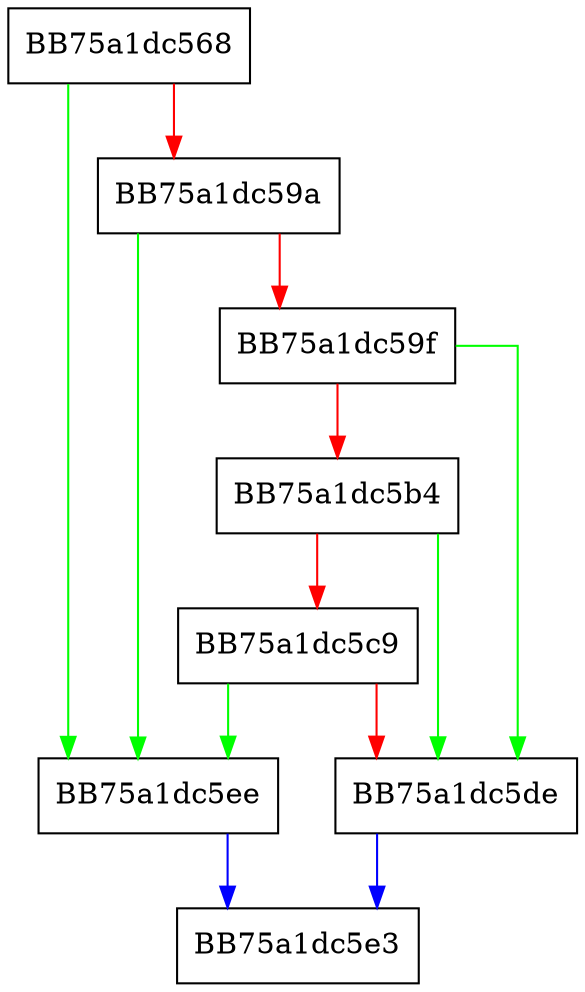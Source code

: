 digraph bISPathVirtualizable {
  node [shape="box"];
  graph [splines=ortho];
  BB75a1dc568 -> BB75a1dc5ee [color="green"];
  BB75a1dc568 -> BB75a1dc59a [color="red"];
  BB75a1dc59a -> BB75a1dc5ee [color="green"];
  BB75a1dc59a -> BB75a1dc59f [color="red"];
  BB75a1dc59f -> BB75a1dc5de [color="green"];
  BB75a1dc59f -> BB75a1dc5b4 [color="red"];
  BB75a1dc5b4 -> BB75a1dc5de [color="green"];
  BB75a1dc5b4 -> BB75a1dc5c9 [color="red"];
  BB75a1dc5c9 -> BB75a1dc5ee [color="green"];
  BB75a1dc5c9 -> BB75a1dc5de [color="red"];
  BB75a1dc5de -> BB75a1dc5e3 [color="blue"];
  BB75a1dc5ee -> BB75a1dc5e3 [color="blue"];
}